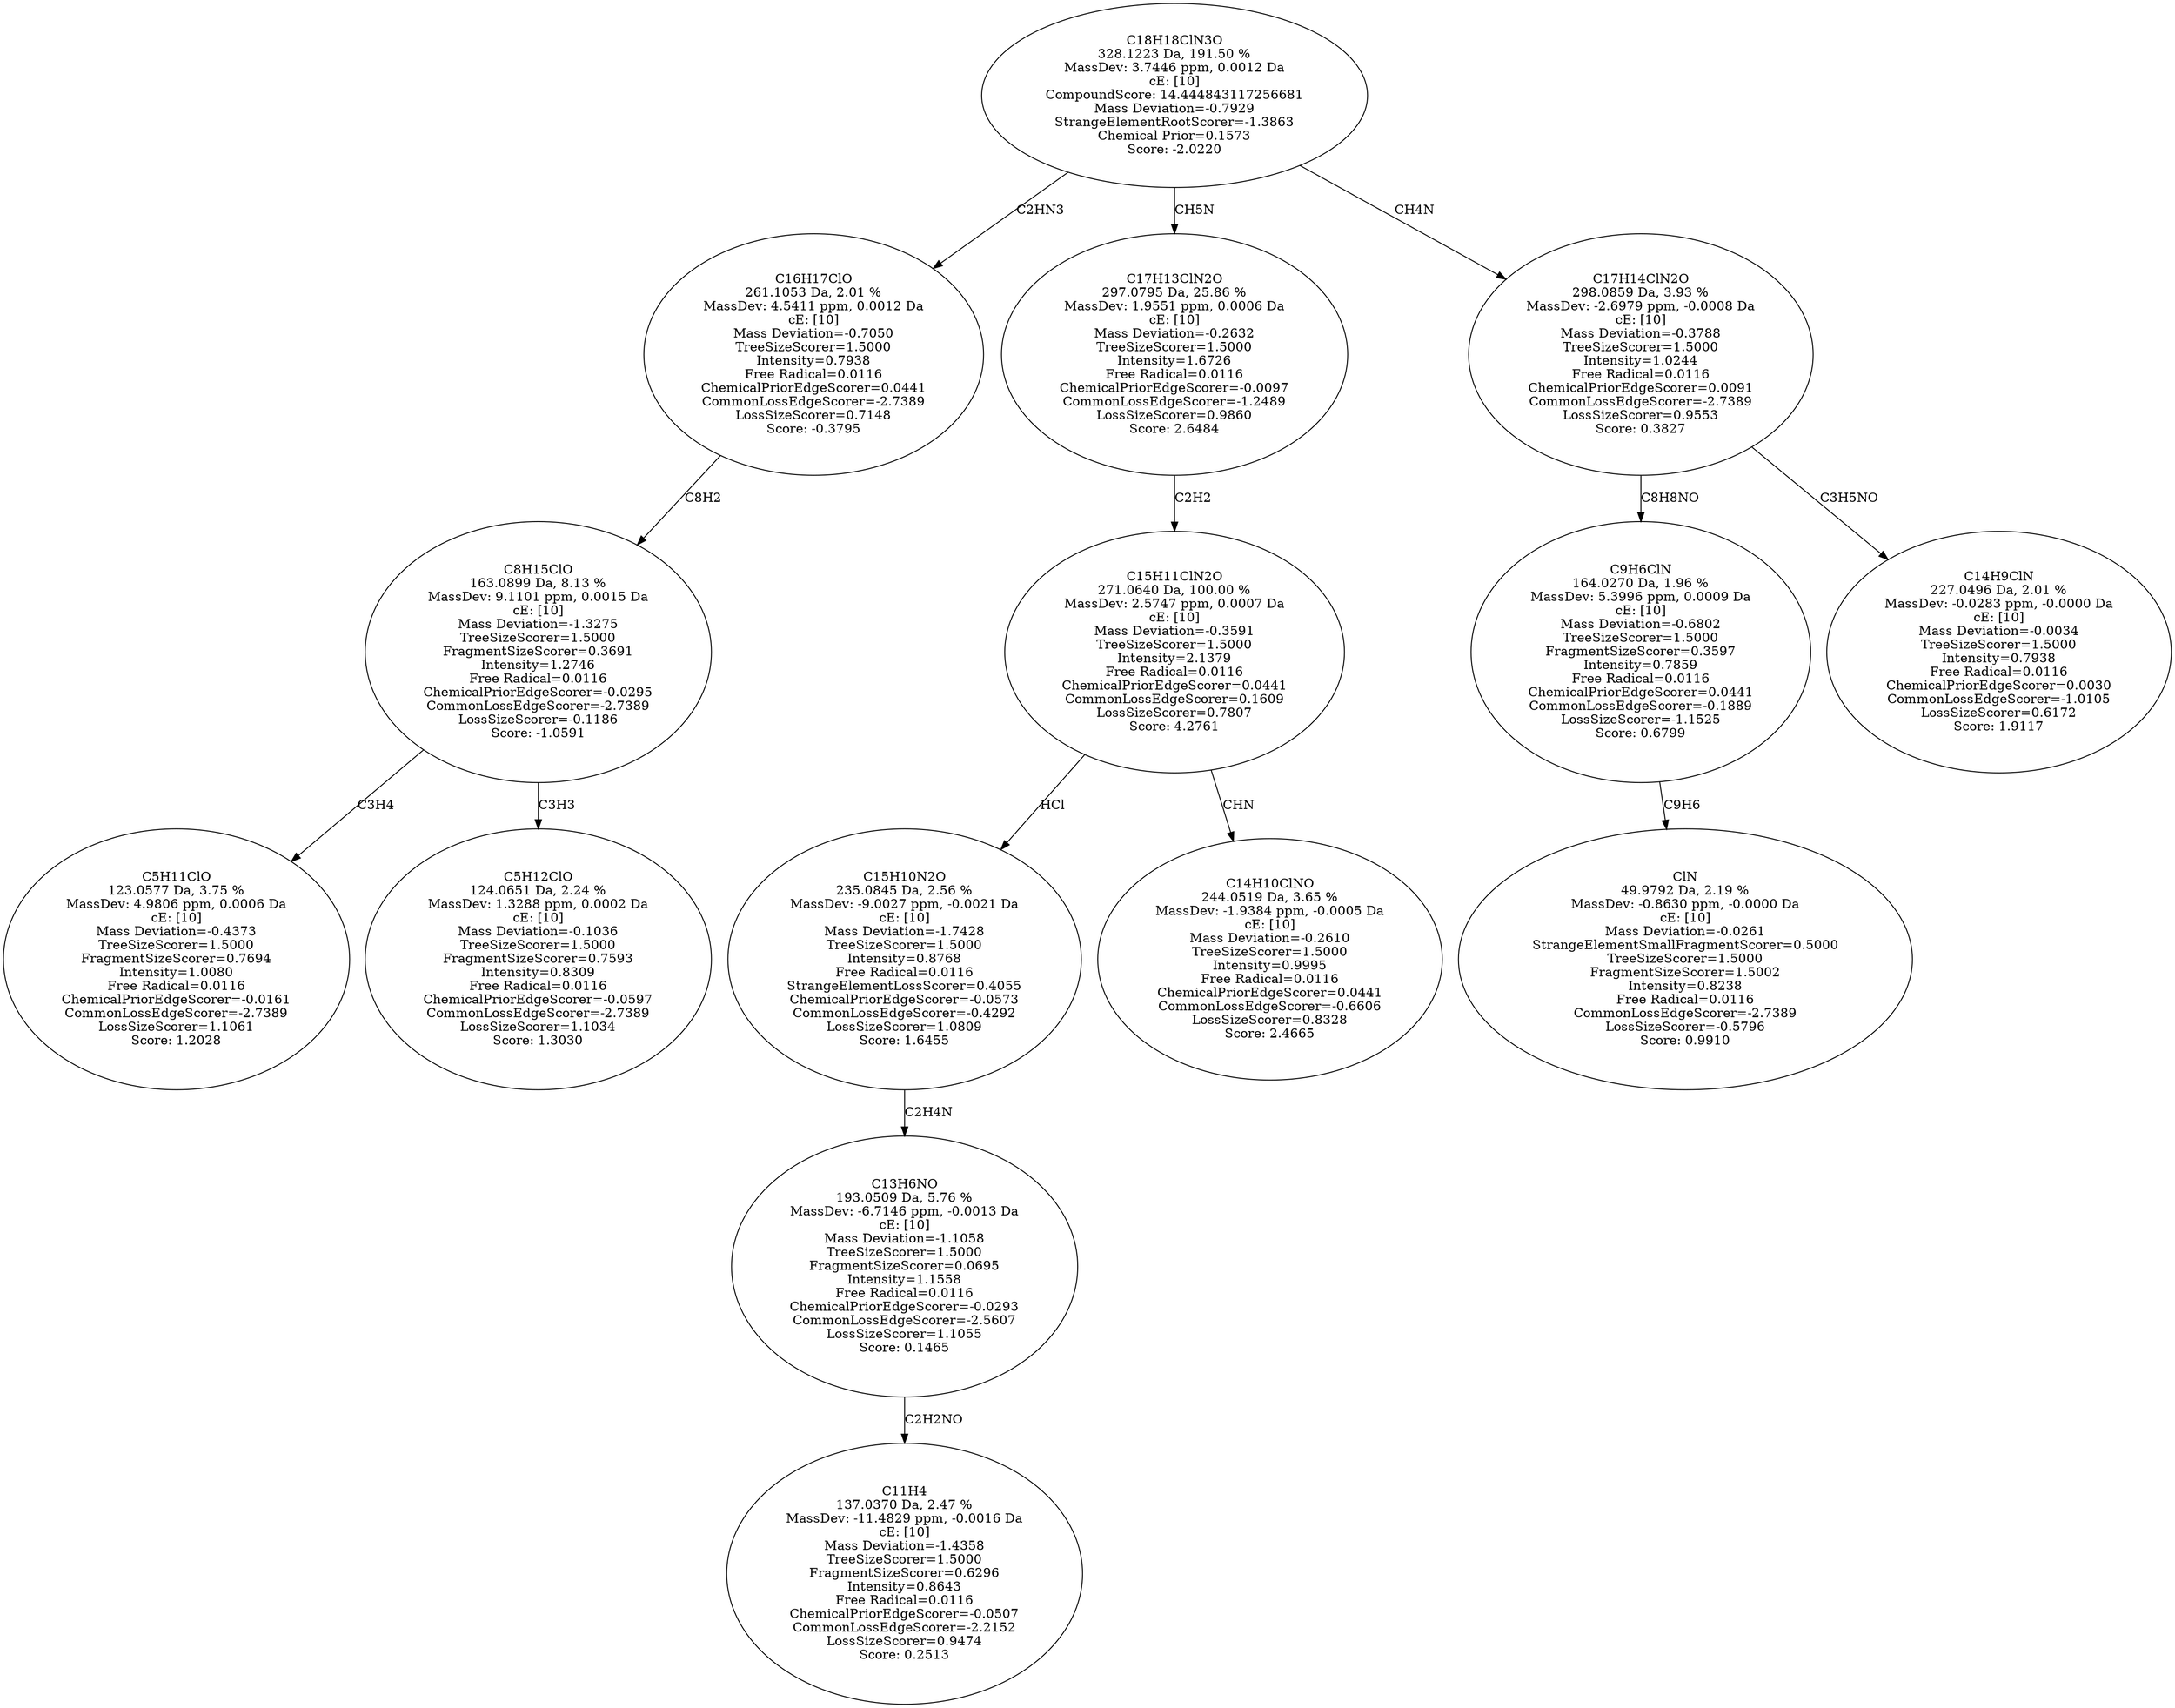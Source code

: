 strict digraph {
v1 [label="C5H11ClO\n123.0577 Da, 3.75 %\nMassDev: 4.9806 ppm, 0.0006 Da\ncE: [10]\nMass Deviation=-0.4373\nTreeSizeScorer=1.5000\nFragmentSizeScorer=0.7694\nIntensity=1.0080\nFree Radical=0.0116\nChemicalPriorEdgeScorer=-0.0161\nCommonLossEdgeScorer=-2.7389\nLossSizeScorer=1.1061\nScore: 1.2028"];
v2 [label="C5H12ClO\n124.0651 Da, 2.24 %\nMassDev: 1.3288 ppm, 0.0002 Da\ncE: [10]\nMass Deviation=-0.1036\nTreeSizeScorer=1.5000\nFragmentSizeScorer=0.7593\nIntensity=0.8309\nFree Radical=0.0116\nChemicalPriorEdgeScorer=-0.0597\nCommonLossEdgeScorer=-2.7389\nLossSizeScorer=1.1034\nScore: 1.3030"];
v3 [label="C8H15ClO\n163.0899 Da, 8.13 %\nMassDev: 9.1101 ppm, 0.0015 Da\ncE: [10]\nMass Deviation=-1.3275\nTreeSizeScorer=1.5000\nFragmentSizeScorer=0.3691\nIntensity=1.2746\nFree Radical=0.0116\nChemicalPriorEdgeScorer=-0.0295\nCommonLossEdgeScorer=-2.7389\nLossSizeScorer=-0.1186\nScore: -1.0591"];
v4 [label="C16H17ClO\n261.1053 Da, 2.01 %\nMassDev: 4.5411 ppm, 0.0012 Da\ncE: [10]\nMass Deviation=-0.7050\nTreeSizeScorer=1.5000\nIntensity=0.7938\nFree Radical=0.0116\nChemicalPriorEdgeScorer=0.0441\nCommonLossEdgeScorer=-2.7389\nLossSizeScorer=0.7148\nScore: -0.3795"];
v5 [label="C11H4\n137.0370 Da, 2.47 %\nMassDev: -11.4829 ppm, -0.0016 Da\ncE: [10]\nMass Deviation=-1.4358\nTreeSizeScorer=1.5000\nFragmentSizeScorer=0.6296\nIntensity=0.8643\nFree Radical=0.0116\nChemicalPriorEdgeScorer=-0.0507\nCommonLossEdgeScorer=-2.2152\nLossSizeScorer=0.9474\nScore: 0.2513"];
v6 [label="C13H6NO\n193.0509 Da, 5.76 %\nMassDev: -6.7146 ppm, -0.0013 Da\ncE: [10]\nMass Deviation=-1.1058\nTreeSizeScorer=1.5000\nFragmentSizeScorer=0.0695\nIntensity=1.1558\nFree Radical=0.0116\nChemicalPriorEdgeScorer=-0.0293\nCommonLossEdgeScorer=-2.5607\nLossSizeScorer=1.1055\nScore: 0.1465"];
v7 [label="C15H10N2O\n235.0845 Da, 2.56 %\nMassDev: -9.0027 ppm, -0.0021 Da\ncE: [10]\nMass Deviation=-1.7428\nTreeSizeScorer=1.5000\nIntensity=0.8768\nFree Radical=0.0116\nStrangeElementLossScorer=0.4055\nChemicalPriorEdgeScorer=-0.0573\nCommonLossEdgeScorer=-0.4292\nLossSizeScorer=1.0809\nScore: 1.6455"];
v8 [label="C14H10ClNO\n244.0519 Da, 3.65 %\nMassDev: -1.9384 ppm, -0.0005 Da\ncE: [10]\nMass Deviation=-0.2610\nTreeSizeScorer=1.5000\nIntensity=0.9995\nFree Radical=0.0116\nChemicalPriorEdgeScorer=0.0441\nCommonLossEdgeScorer=-0.6606\nLossSizeScorer=0.8328\nScore: 2.4665"];
v9 [label="C15H11ClN2O\n271.0640 Da, 100.00 %\nMassDev: 2.5747 ppm, 0.0007 Da\ncE: [10]\nMass Deviation=-0.3591\nTreeSizeScorer=1.5000\nIntensity=2.1379\nFree Radical=0.0116\nChemicalPriorEdgeScorer=0.0441\nCommonLossEdgeScorer=0.1609\nLossSizeScorer=0.7807\nScore: 4.2761"];
v10 [label="C17H13ClN2O\n297.0795 Da, 25.86 %\nMassDev: 1.9551 ppm, 0.0006 Da\ncE: [10]\nMass Deviation=-0.2632\nTreeSizeScorer=1.5000\nIntensity=1.6726\nFree Radical=0.0116\nChemicalPriorEdgeScorer=-0.0097\nCommonLossEdgeScorer=-1.2489\nLossSizeScorer=0.9860\nScore: 2.6484"];
v11 [label="ClN\n49.9792 Da, 2.19 %\nMassDev: -0.8630 ppm, -0.0000 Da\ncE: [10]\nMass Deviation=-0.0261\nStrangeElementSmallFragmentScorer=0.5000\nTreeSizeScorer=1.5000\nFragmentSizeScorer=1.5002\nIntensity=0.8238\nFree Radical=0.0116\nCommonLossEdgeScorer=-2.7389\nLossSizeScorer=-0.5796\nScore: 0.9910"];
v12 [label="C9H6ClN\n164.0270 Da, 1.96 %\nMassDev: 5.3996 ppm, 0.0009 Da\ncE: [10]\nMass Deviation=-0.6802\nTreeSizeScorer=1.5000\nFragmentSizeScorer=0.3597\nIntensity=0.7859\nFree Radical=0.0116\nChemicalPriorEdgeScorer=0.0441\nCommonLossEdgeScorer=-0.1889\nLossSizeScorer=-1.1525\nScore: 0.6799"];
v13 [label="C14H9ClN\n227.0496 Da, 2.01 %\nMassDev: -0.0283 ppm, -0.0000 Da\ncE: [10]\nMass Deviation=-0.0034\nTreeSizeScorer=1.5000\nIntensity=0.7938\nFree Radical=0.0116\nChemicalPriorEdgeScorer=0.0030\nCommonLossEdgeScorer=-1.0105\nLossSizeScorer=0.6172\nScore: 1.9117"];
v14 [label="C17H14ClN2O\n298.0859 Da, 3.93 %\nMassDev: -2.6979 ppm, -0.0008 Da\ncE: [10]\nMass Deviation=-0.3788\nTreeSizeScorer=1.5000\nIntensity=1.0244\nFree Radical=0.0116\nChemicalPriorEdgeScorer=0.0091\nCommonLossEdgeScorer=-2.7389\nLossSizeScorer=0.9553\nScore: 0.3827"];
v15 [label="C18H18ClN3O\n328.1223 Da, 191.50 %\nMassDev: 3.7446 ppm, 0.0012 Da\ncE: [10]\nCompoundScore: 14.444843117256681\nMass Deviation=-0.7929\nStrangeElementRootScorer=-1.3863\nChemical Prior=0.1573\nScore: -2.0220"];
v3 -> v1 [label="C3H4"];
v3 -> v2 [label="C3H3"];
v4 -> v3 [label="C8H2"];
v15 -> v4 [label="C2HN3"];
v6 -> v5 [label="C2H2NO"];
v7 -> v6 [label="C2H4N"];
v9 -> v7 [label="HCl"];
v9 -> v8 [label="CHN"];
v10 -> v9 [label="C2H2"];
v15 -> v10 [label="CH5N"];
v12 -> v11 [label="C9H6"];
v14 -> v12 [label="C8H8NO"];
v14 -> v13 [label="C3H5NO"];
v15 -> v14 [label="CH4N"];
}
